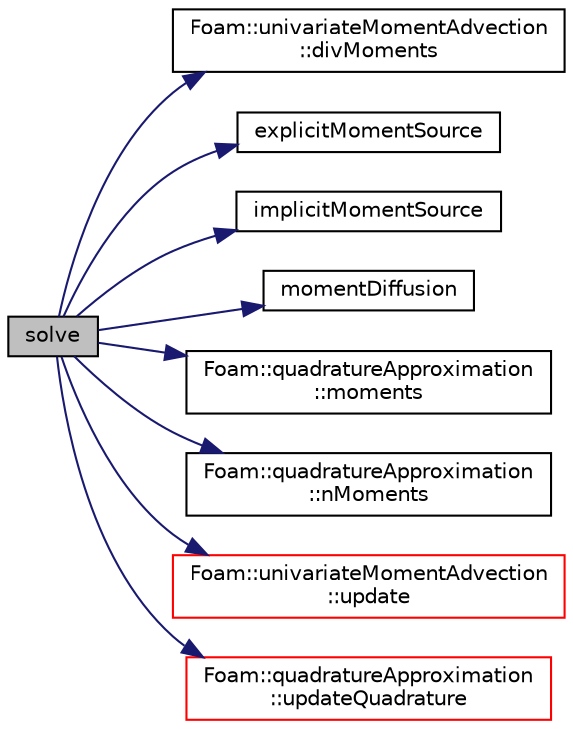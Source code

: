 digraph "solve"
{
  bgcolor="transparent";
  edge [fontname="Helvetica",fontsize="10",labelfontname="Helvetica",labelfontsize="10"];
  node [fontname="Helvetica",fontsize="10",shape=record];
  rankdir="LR";
  Node1 [label="solve",height=0.2,width=0.4,color="black", fillcolor="grey75", style="filled", fontcolor="black"];
  Node1 -> Node2 [color="midnightblue",fontsize="10",style="solid",fontname="Helvetica"];
  Node2 [label="Foam::univariateMomentAdvection\l::divMoments",height=0.2,width=0.4,color="black",URL="$a00068.html#a1e42ed478eefece586b6bfb013468be1",tooltip="Return the advection term for the moment transport equation. "];
  Node1 -> Node3 [color="midnightblue",fontsize="10",style="solid",fontname="Helvetica"];
  Node3 [label="explicitMomentSource",height=0.2,width=0.4,color="black",URL="$a00072.html#a85b0ae2fdf7934eb3a8fda32f8795fa5",tooltip="Calculate explicit source terms with realizable ODE solver. "];
  Node1 -> Node4 [color="midnightblue",fontsize="10",style="solid",fontname="Helvetica"];
  Node4 [label="implicitMomentSource",height=0.2,width=0.4,color="black",URL="$a00072.html#a984a91bb0f818af9554dbc6805598ea3",tooltip="Calculate implicit source terms. "];
  Node1 -> Node5 [color="midnightblue",fontsize="10",style="solid",fontname="Helvetica"];
  Node5 [label="momentDiffusion",height=0.2,width=0.4,color="black",URL="$a00072.html#a6dca7ee5f9dcbd74ab958fead1ac05fd",tooltip="Diffusion term. "];
  Node1 -> Node6 [color="midnightblue",fontsize="10",style="solid",fontname="Helvetica"];
  Node6 [label="Foam::quadratureApproximation\l::moments",height=0.2,width=0.4,color="black",URL="$a00059.html#abec4ab79350278c1e96c53a7a3211cb2",tooltip="Const access to the moments. "];
  Node1 -> Node7 [color="midnightblue",fontsize="10",style="solid",fontname="Helvetica"];
  Node7 [label="Foam::quadratureApproximation\l::nMoments",height=0.2,width=0.4,color="black",URL="$a00059.html#a111ae2fd86df6aa54d903019cd7032f6",tooltip="Return the number of moments. "];
  Node1 -> Node8 [color="midnightblue",fontsize="10",style="solid",fontname="Helvetica"];
  Node8 [label="Foam::univariateMomentAdvection\l::update",height=0.2,width=0.4,color="red",URL="$a00068.html#ac5c54df7ed3b930268c8d7752c101725",tooltip="Update advection. "];
  Node1 -> Node9 [color="midnightblue",fontsize="10",style="solid",fontname="Helvetica"];
  Node9 [label="Foam::quadratureApproximation\l::updateQuadrature",height=0.2,width=0.4,color="red",URL="$a00059.html#ac4aec727fcdd873ea78763aaeeb86e14",tooltip="Recalculate the quadrature nodes from the moments. "];
}
